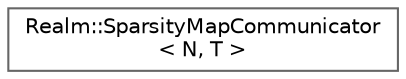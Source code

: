 digraph "Graphical Class Hierarchy"
{
 // LATEX_PDF_SIZE
  bgcolor="transparent";
  edge [fontname=Helvetica,fontsize=10,labelfontname=Helvetica,labelfontsize=10];
  node [fontname=Helvetica,fontsize=10,shape=box,height=0.2,width=0.4];
  rankdir="LR";
  Node0 [id="Node000000",label="Realm::SparsityMapCommunicator\l\< N, T \>",height=0.2,width=0.4,color="grey40", fillcolor="white", style="filled",URL="$classRealm_1_1SparsityMapCommunicator.html",tooltip=" "];
}
